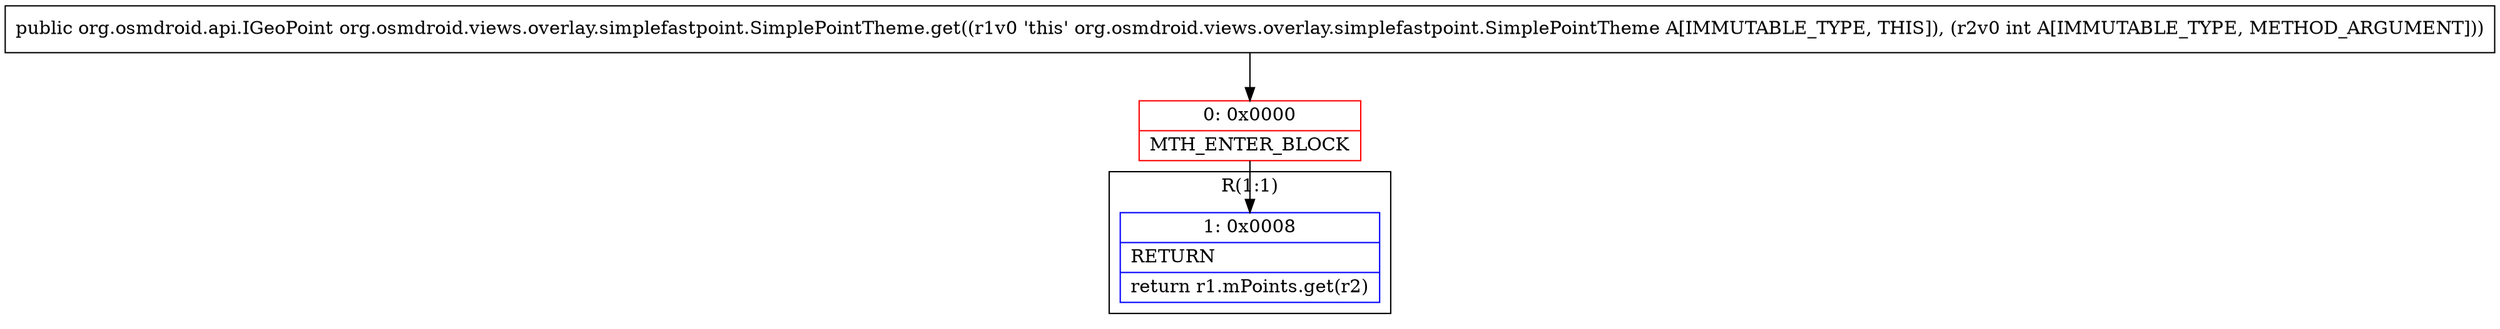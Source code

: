 digraph "CFG fororg.osmdroid.views.overlay.simplefastpoint.SimplePointTheme.get(I)Lorg\/osmdroid\/api\/IGeoPoint;" {
subgraph cluster_Region_155187941 {
label = "R(1:1)";
node [shape=record,color=blue];
Node_1 [shape=record,label="{1\:\ 0x0008|RETURN\l|return r1.mPoints.get(r2)\l}"];
}
Node_0 [shape=record,color=red,label="{0\:\ 0x0000|MTH_ENTER_BLOCK\l}"];
MethodNode[shape=record,label="{public org.osmdroid.api.IGeoPoint org.osmdroid.views.overlay.simplefastpoint.SimplePointTheme.get((r1v0 'this' org.osmdroid.views.overlay.simplefastpoint.SimplePointTheme A[IMMUTABLE_TYPE, THIS]), (r2v0 int A[IMMUTABLE_TYPE, METHOD_ARGUMENT])) }"];
MethodNode -> Node_0;
Node_0 -> Node_1;
}

